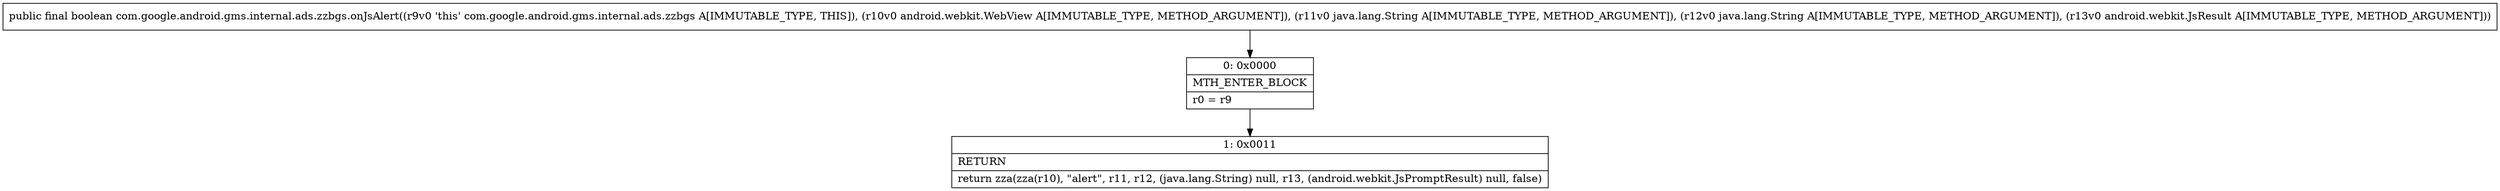 digraph "CFG forcom.google.android.gms.internal.ads.zzbgs.onJsAlert(Landroid\/webkit\/WebView;Ljava\/lang\/String;Ljava\/lang\/String;Landroid\/webkit\/JsResult;)Z" {
Node_0 [shape=record,label="{0\:\ 0x0000|MTH_ENTER_BLOCK\l|r0 = r9\l}"];
Node_1 [shape=record,label="{1\:\ 0x0011|RETURN\l|return zza(zza(r10), \"alert\", r11, r12, (java.lang.String) null, r13, (android.webkit.JsPromptResult) null, false)\l}"];
MethodNode[shape=record,label="{public final boolean com.google.android.gms.internal.ads.zzbgs.onJsAlert((r9v0 'this' com.google.android.gms.internal.ads.zzbgs A[IMMUTABLE_TYPE, THIS]), (r10v0 android.webkit.WebView A[IMMUTABLE_TYPE, METHOD_ARGUMENT]), (r11v0 java.lang.String A[IMMUTABLE_TYPE, METHOD_ARGUMENT]), (r12v0 java.lang.String A[IMMUTABLE_TYPE, METHOD_ARGUMENT]), (r13v0 android.webkit.JsResult A[IMMUTABLE_TYPE, METHOD_ARGUMENT])) }"];
MethodNode -> Node_0;
Node_0 -> Node_1;
}

